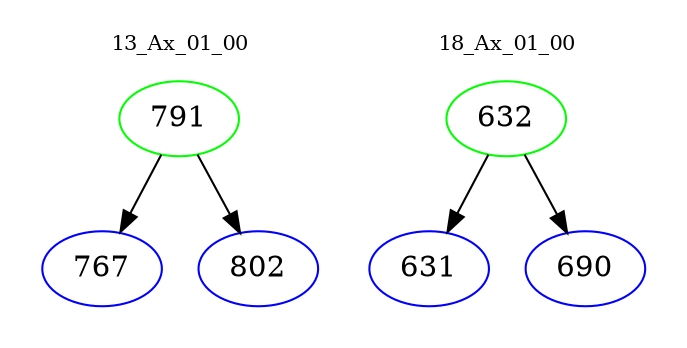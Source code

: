 digraph{
subgraph cluster_0 {
color = white
label = "13_Ax_01_00";
fontsize=10;
T0_791 [label="791", color="green"]
T0_791 -> T0_767 [color="black"]
T0_767 [label="767", color="blue"]
T0_791 -> T0_802 [color="black"]
T0_802 [label="802", color="blue"]
}
subgraph cluster_1 {
color = white
label = "18_Ax_01_00";
fontsize=10;
T1_632 [label="632", color="green"]
T1_632 -> T1_631 [color="black"]
T1_631 [label="631", color="blue"]
T1_632 -> T1_690 [color="black"]
T1_690 [label="690", color="blue"]
}
}
